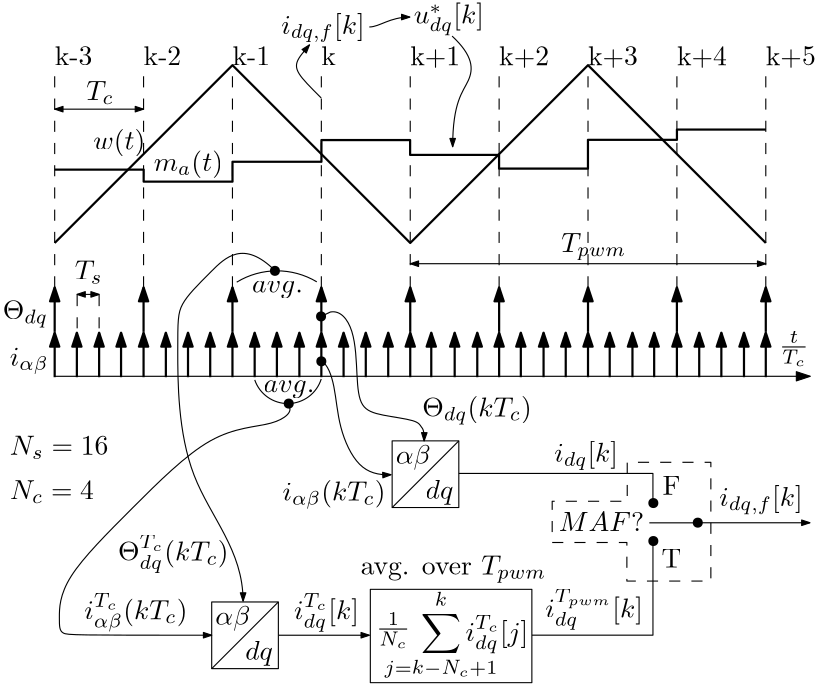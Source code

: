 <?xml version="1.0"?>
<!DOCTYPE ipe SYSTEM "ipe.dtd">
<ipe version="70215" creator="Ipe 7.2.15">
<info created="D:20210110164810" modified="D:20210530134756"/>
<ipestyle name="basic">
<symbol name="arrow/arc(spx)">
<path stroke="sym-stroke" fill="sym-stroke" pen="sym-pen">
0 0 m
-1 0.333 l
-1 -0.333 l
0 0 l
0 0 l
0 0 l
0 0 l
h
</path>
</symbol>
<symbol name="arrow/farc(spx)">
<path stroke="sym-stroke" fill="white" pen="sym-pen">
0 0 m
-1 0.333 l
-1 -0.333 l
0 0 l
0 0 l
0 0 l
0 0 l
h
</path>
</symbol>
<symbol name="arrow/ptarc(spx)">
<path stroke="sym-stroke" fill="sym-stroke" pen="sym-pen">
0 0 m
-1 0.333 l
-0.8 0 l
-1 -0.333 l
0 0 l
0 0 l
0 0 l
0 0 l
h
</path>
</symbol>
<symbol name="arrow/fptarc(spx)">
<path stroke="sym-stroke" fill="white" pen="sym-pen">
0 0 m
-1 0.333 l
-0.8 0 l
-1 -0.333 l
0 0 l
0 0 l
0 0 l
0 0 l
h
</path>
</symbol>
<symbol name="mark/circle(sx)" transformations="translations">
<path fill="sym-stroke">
0.6 0 0 0.6 0 0 e
0.4 0 0 0.4 0 0 e
</path>
</symbol>
<symbol name="mark/disk(sx)" transformations="translations">
<path fill="sym-stroke">
0.6 0 0 0.6 0 0 e
</path>
</symbol>
<symbol name="mark/fdisk(sfx)" transformations="translations">
<group>
<path fill="sym-fill">
0.5 0 0 0.5 0 0 e
</path>
<path fill="sym-stroke" fillrule="eofill">
0.6 0 0 0.6 0 0 e
0.4 0 0 0.4 0 0 e
</path>
</group>
</symbol>
<symbol name="mark/box(sx)" transformations="translations">
<path fill="sym-stroke" fillrule="eofill">
-0.6 -0.6 m
0.6 -0.6 l
0.6 0.6 l
-0.6 0.6 l
-0.6 -0.6 l
-0.6 -0.6 l
-0.6 -0.6 l
-0.6 -0.6 l
h
-0.4 -0.4 m
0.4 -0.4 l
0.4 0.4 l
-0.4 0.4 l
-0.4 -0.4 l
-0.4 -0.4 l
-0.4 -0.4 l
-0.4 -0.4 l
h
</path>
</symbol>
<symbol name="mark/square(sx)" transformations="translations">
<path fill="sym-stroke">
-0.6 -0.6 m
0.6 -0.6 l
0.6 0.6 l
-0.6 0.6 l
-0.6 -0.6 l
-0.6 -0.6 l
-0.6 -0.6 l
-0.6 -0.6 l
h
</path>
</symbol>
<symbol name="mark/fsquare(sfx)" transformations="translations">
<group>
<path fill="sym-fill">
-0.5 -0.5 m
0.5 -0.5 l
0.5 0.5 l
-0.5 0.5 l
-0.5 -0.5 l
-0.5 -0.5 l
-0.5 -0.5 l
-0.5 -0.5 l
h
</path>
<path fill="sym-stroke" fillrule="eofill">
-0.6 -0.6 m
0.6 -0.6 l
0.6 0.6 l
-0.6 0.6 l
-0.6 -0.6 l
-0.6 -0.6 l
-0.6 -0.6 l
-0.6 -0.6 l
h
-0.4 -0.4 m
0.4 -0.4 l
0.4 0.4 l
-0.4 0.4 l
-0.4 -0.4 l
-0.4 -0.4 l
-0.4 -0.4 l
-0.4 -0.4 l
h
</path>
</group>
</symbol>
<symbol name="mark/cross(sx)" transformations="translations">
<group>
<path fill="sym-stroke">
-0.43 -0.57 m
0.57 0.43 l
0.43 0.57 l
-0.57 -0.43 l
-0.43 -0.57 l
-0.43 -0.57 l
-0.43 -0.57 l
-0.43 -0.57 l
h
</path>
<path fill="sym-stroke">
-0.43 0.57 m
0.57 -0.43 l
0.43 -0.57 l
-0.57 0.43 l
-0.43 0.57 l
-0.43 0.57 l
-0.43 0.57 l
-0.43 0.57 l
h
</path>
</group>
</symbol>
<symbol name="arrow/fnormal(spx)">
<path stroke="sym-stroke" fill="white" pen="sym-pen">
0 0 m
-1 0.333 l
-1 -0.333 l
0 0 l
0 0 l
0 0 l
0 0 l
h
</path>
</symbol>
<symbol name="arrow/pointed(spx)">
<path stroke="sym-stroke" fill="sym-stroke" pen="sym-pen">
0 0 m
-1 0.333 l
-0.8 0 l
-1 -0.333 l
0 0 l
0 0 l
0 0 l
0 0 l
h
</path>
</symbol>
<symbol name="arrow/fpointed(spx)">
<path stroke="sym-stroke" fill="white" pen="sym-pen">
0 0 m
-1 0.333 l
-0.8 0 l
-1 -0.333 l
0 0 l
0 0 l
0 0 l
0 0 l
h
</path>
</symbol>
<symbol name="arrow/linear(spx)">
<path stroke="sym-stroke" pen="sym-pen">
-1 0.333 m
0 0 l
-1 -0.333 l
</path>
</symbol>
<symbol name="arrow/fdouble(spx)">
<path stroke="sym-stroke" fill="white" pen="sym-pen">
0 0 m
-1 0.333 l
-1 -0.333 l
0 0 l
0 0 l
0 0 l
0 0 l
h
-1 0 m
-2 0.333 l
-2 -0.333 l
-1 0 l
-1 0 l
-1 0 l
-1 0 l
h
</path>
</symbol>
<symbol name="arrow/double(spx)">
<path stroke="sym-stroke" fill="sym-stroke" pen="sym-pen">
0 0 m
-1 0.333 l
-1 -0.333 l
0 0 l
0 0 l
0 0 l
0 0 l
h
-1 0 m
-2 0.333 l
-2 -0.333 l
-1 0 l
-1 0 l
-1 0 l
-1 0 l
h
</path>
</symbol>
<pen name="heavier" value="0.8"/>
<pen name="fat" value="1.2"/>
<pen name="ultrafat" value="2"/>
<symbolsize name="large" value="5"/>
<symbolsize name="small" value="2"/>
<symbolsize name="tiny" value="1.1"/>
<arrowsize name="large" value="10"/>
<arrowsize name="small" value="5"/>
<arrowsize name="tiny" value="3"/>
<color name="red" value="1 0 0"/>
<color name="green" value="0 1 0"/>
<color name="blue" value="0 0 1"/>
<color name="yellow" value="1 1 0"/>
<color name="orange" value="1 0.647 0"/>
<color name="gold" value="1 0.843 0"/>
<color name="purple" value="0.627 0.125 0.941"/>
<color name="gray" value="0.745"/>
<color name="brown" value="0.647 0.165 0.165"/>
<color name="navy" value="0 0 0.502"/>
<color name="pink" value="1 0.753 0.796"/>
<color name="seagreen" value="0.18 0.545 0.341"/>
<color name="turquoise" value="0.251 0.878 0.816"/>
<color name="violet" value="0.933 0.51 0.933"/>
<color name="darkblue" value="0 0 0.545"/>
<color name="darkcyan" value="0 0.545 0.545"/>
<color name="darkgray" value="0.663"/>
<color name="darkgreen" value="0 0.392 0"/>
<color name="darkmagenta" value="0.545 0 0.545"/>
<color name="darkorange" value="1 0.549 0"/>
<color name="darkred" value="0.545 0 0"/>
<color name="lightblue" value="0.678 0.847 0.902"/>
<color name="lightcyan" value="0.878 1 1"/>
<color name="lightgray" value="0.827"/>
<color name="lightgreen" value="0.565 0.933 0.565"/>
<color name="lightyellow" value="1 1 0.878"/>
<dashstyle name="dashed" value="[4] 0"/>
<dashstyle name="dotted" value="[1 3] 0"/>
<dashstyle name="dash dotted" value="[4 2 1 2] 0"/>
<dashstyle name="dash dot dotted" value="[4 2 1 2 1 2] 0"/>
<textsize name="large" value="\large"/>
<textsize name="small" value="\small"/>
<textsize name="tiny" value="\tiny"/>
<textsize name="Large" value="\Large"/>
<textsize name="LARGE" value="\LARGE"/>
<textsize name="huge" value="\huge"/>
<textsize name="Huge" value="\Huge"/>
<textsize name="footnote" value="\footnotesize"/>
<textstyle name="center" begin="\begin{center}" end="\end{center}"/>
<textstyle name="itemize" begin="\begin{itemize}" end="\end{itemize}"/>
<textstyle name="item" begin="\begin{itemize}\item{}" end="\end{itemize}"/>
<gridsize name="4 pts" value="4"/>
<gridsize name="8 pts (~3 mm)" value="8"/>
<gridsize name="16 pts (~6 mm)" value="16"/>
<gridsize name="32 pts (~12 mm)" value="32"/>
<gridsize name="10 pts (~3.5 mm)" value="10"/>
<gridsize name="20 pts (~7 mm)" value="20"/>
<gridsize name="14 pts (~5 mm)" value="14"/>
<gridsize name="28 pts (~10 mm)" value="28"/>
<gridsize name="56 pts (~20 mm)" value="56"/>
<anglesize name="90 deg" value="90"/>
<anglesize name="60 deg" value="60"/>
<anglesize name="45 deg" value="45"/>
<anglesize name="30 deg" value="30"/>
<anglesize name="22.5 deg" value="22.5"/>
<opacity name="10%" value="0.1"/>
<opacity name="30%" value="0.3"/>
<opacity name="50%" value="0.5"/>
<opacity name="75%" value="0.75"/>
<tiling name="falling" angle="-60" step="4" width="1"/>
<tiling name="rising" angle="30" step="4" width="1"/>
</ipestyle>
<page>
<layer name="alpha"/>
<view layers="alpha" active="alpha"/>
<group layer="alpha" clip="32 800 m
32 544 l
352 544 l
352 800 l
32 800 l
h
">
<path stroke="black" pen="heavier">
64 704 m
128 768 l
192 704 l
256 768 l
320 704 l
</path>
<path matrix="-0.899998 -0.00186829 0.00186829 -0.899998 358.611 1323.22" stroke="black">
223.953 703.119 m
30.9468 0 0 30.9468 239.925 729.626 255.99 703.175 a
</path>
<path matrix="1 0 0 0.5 0 303.679" stroke="black" pen="heavier" arrow="normal/small">
64 704 m
64 736 l
</path>
<path matrix="1 0 0 1 16 -2.74418" stroke="black" dash="dashed">
64 688 m
64 672 l
64 672 l
</path>
<path matrix="1 0 0 1 8.03337 10.5735" stroke="black" arrow="normal/tiny" rarrow="normal/tiny">
63.9819 674.905 m
72.0124 674.905 l
</path>
<text matrix="1 0 0 1 -6.88805 -67.158" transformations="translations" pos="78.0752 758.002" stroke="black" type="label" width="10.08" height="6.812" depth="1.49" valign="baseline" style="math">T_s</text>
<path matrix="1 0 0 1 8.09054 -2.7444" stroke="black" dash="dashed">
64 688 m
64 672 l
64 672 l
</path>
<text matrix="1 0 0 1 -32.7594 -81.48" transformations="translations" pos="78.0752 758.002" stroke="black" type="label" width="16.296" height="6.808" depth="2.85" valign="baseline" style="math">\Theta_{dq}</text>
<text matrix="1 0 0 1 -30.2594 -98.2463" transformations="translations" pos="78.0752 758.002" stroke="black" type="label" width="13.986" height="6.571" depth="2.85" valign="baseline" style="math">i_{\alpha \beta}</text>
<text matrix="1 0 0 1 -0.175082 -20.3458" transformations="translations" pos="78.0752 758.002" stroke="black" type="label" width="18.747" height="7.473" depth="2.49" valign="baseline" style="math">w(t)</text>
<text matrix="1 0 0 1 21.5679 -28.0687" transformations="translations" pos="78.0752 758.002" stroke="black" type="label" width="24.913" height="7.473" depth="2.49" valign="baseline" style="math">m_a (t)</text>
<text matrix="1 0 0 1 8.68727 -168.337" transformations="translations" pos="78.0752 758.002" stroke="black" type="label" width="39.815" height="9.195" depth="4.36" valign="baseline" style="math">\Theta_{dq}^{T_c} (k T_c)</text>
<text matrix="1 0 0 1 -3.41309 -189.424" transformations="translations" pos="78.0752 758.002" stroke="black" type="label" width="37.115" height="9.195" depth="4.36" valign="baseline" style="math">i_{\alpha \beta}^{T_c}  (k T_c)</text>
<group matrix="1 0 0 1 -151.149 -61.009">
<path matrix="0.5 0 0 0.5 135.676 315.764" stroke="black">
272 640 m
272 592 l
320 592 l
320 640 l
272 640 l
272 640 l
272 640 l
h
</path>
<path matrix="0.5 0 0 0.5 135.676 315.764" stroke="black">
272 592 m
320 640 l
</path>
<text matrix="0.5 0 0 0.5 233.962 248.542" transformations="translations" pos="78.0752 758.002" stroke="black" type="label" width="12.571" height="6.926" depth="1.93" valign="baseline" style="math">\alpha \beta</text>
<text matrix="0.5 0 0 0.5 244.675 235.934" transformations="translations" pos="78.0752 758.002" stroke="black" type="label" width="9.99" height="6.926" depth="1.93" valign="baseline" style="math">dq</text>
</group>
<path matrix="1.25881 0 0 0.729979 -225.315 108.874" stroke="black" arrow="normal/tiny">
293.922 621.808 m
319.833 621.808 l
</path>
<path stroke="black" dash="dashed">
64 688 m
64 768 l
</path>
<path matrix="1 0 0 1 32 0" stroke="black" dash="dashed">
64 688 m
64 768 l
</path>
<path matrix="1 0 0 1 64 0" stroke="black" dash="dashed">
64 688 m
64 768 l
</path>
<path matrix="1 0 0 1 96 0" stroke="black" dash="dashed">
64 688 m
64 768 l
</path>
<path matrix="1 0 0 1 128 0" stroke="black" dash="dashed">
64 688 m
64 768 l
</path>
<path matrix="1 0 0 1 160 0" stroke="black" dash="dashed">
64 688 m
64 768 l
</path>
<path matrix="1 0 0 1 192 0" stroke="black" dash="dashed">
64 688 m
64 768 l
</path>
<path matrix="1 0 0 1 224 0" stroke="black" dash="dashed">
64 688 m
64 768 l
</path>
<path matrix="1 0 0 1 256 0" stroke="black" dash="dashed">
64 688 m
64 768 l
</path>
<path matrix="1.0625 0 0 1 -4 -48" stroke="black" arrow="normal/small">
64 704 m
320 704 l
</path>
<group matrix="1 0 0 1 0 -15.8302">
<path matrix="1 0 0 1 0 16" stroke="black" arrow="normal/tiny" rarrow="normal/tiny">
64 752 m
96 752 l
</path>
<text matrix="1 0 0 1 -2.70399 13.296" transformations="translations" pos="78.0752 758.002" stroke="black" type="label" width="9.88" height="6.812" depth="1.49" valign="baseline" style="math">T_c</text>
</group>
<text matrix="1 0 0 1 246.616 -93.9327" transformations="translations" pos="78.0752 758.002" stroke="black" type="label" width="10.83" height="8.214" depth="4.43" valign="baseline" style="math">\frac{t}{T_c}</text>
<text transformations="translations" pos="96 768" stroke="black" type="label" width="13.56" height="6.918" depth="0" valign="baseline">k-2</text>
<text matrix="1 0 0 1 -32 0" transformations="translations" pos="96 768" stroke="black" type="label" width="13.56" height="6.918" depth="0" valign="baseline">k-3</text>
<text matrix="1 0 0 1 96 0" transformations="translations" pos="96 768" stroke="black" type="label" width="17.988" height="6.919" depth="0.83" valign="baseline">k+1</text>
<text matrix="1 0 0 1 64 0" transformations="translations" pos="96 768" stroke="black" type="label" width="8.579" height="6.918" depth="0" valign="baseline">k
</text>
<text matrix="1 0 0 1 160 0" transformations="translations" pos="96 768" stroke="black" type="label" width="17.988" height="6.919" depth="0.83" valign="baseline">k+3</text>
<text matrix="1 0 0 1 192 0" transformations="translations" pos="96 768" stroke="black" type="label" width="17.988" height="6.919" depth="0.83" valign="baseline">k+4</text>
<text matrix="1 0 0 1 224 0" transformations="translations" pos="96 768" stroke="black" type="label" width="17.988" height="6.919" depth="0.83" valign="baseline">k+5</text>
<text matrix="1 0 0 1 128 0" transformations="translations" pos="96 768" stroke="black" type="label" width="17.988" height="6.919" depth="0.83" valign="baseline">k+2</text>
<text matrix="1 0 0 1 32 0" transformations="translations" pos="96 768" stroke="black" type="label" width="13.56" height="6.918" depth="0" valign="baseline">k-1</text>
<text matrix="1 0 0 1 162.548 -188.834" transformations="translations" pos="78.0752 758.002" stroke="black" type="label" width="35.131" height="10.163" depth="4.36" valign="baseline" style="math">i_{dq}^{T_{pwm}} [k]</text>
<path stroke="black" pen="heavier">
63.9983 730.402 m
96.0354 730.402 l
96.0354 726.074 l
128.016 726.074 l
128.016 733.229 l
160.032 733.229 l
160.032 741.042 l
191.957 741.042 l
191.957 735.702 l
223.981 735.702 l
223.981 730.766 l
255.98 730.766 l
255.98 741.127 l
288.013 741.127 l
288.013 744.821 l
320.023 744.821 l
</path>
<path matrix="4 0 0 1 -64 -55.4739" stroke="black" arrow="normal/tiny" rarrow="normal/tiny">
64 752 m
96 752 l
</path>
<text matrix="1 0 0 1 168.272 -57.2606" transformations="translations" pos="78.0752 758.002" stroke="black" type="label" width="23.448" height="6.808" depth="2.85" valign="baseline" style="math">T_{pwm}</text>
<text matrix="1 0 0 1 67.4525 21.2596" transformations="translations" pos="78.0752 758.002" stroke="black" type="label" width="30.047" height="7.472" depth="2.85" valign="baseline" style="math">i_{dq,f} [k]</text>
<text matrix="1 0 0 1 -11.8692 -13.6997" transformations="translations" pos="146.942 699.852" stroke="black" type="label" width="18.329" height="4.297" depth="1.93" valign="baseline" style="math">avg.</text>
<text matrix="1 0 0 1 -7.72325 -49.5904" transformations="translations" pos="146.942 699.852" stroke="black" type="label" width="18.329" height="4.297" depth="1.93" valign="baseline" style="math">avg.</text>
<path stroke="black">
136.022 654.703 m
12.5895 0 0 12.5895 147.937 658.766 159.959 655.028 a
</path>
<path stroke="black">
159.951 756.197 m
155.812 760.335
150.741 765.407
150.741 770.072
155.427 774.758
155.244 774.758 c
</path>
<path stroke="black" arrow="normal/tiny">
153.539 772.688 m
155.735 775.325 l
</path>
<path stroke="black" arrow="normal/tiny">
177.27 781.754 m
181.002 781.754
184.572 785.324
191.875 785.324 c
</path>
<text matrix="1 0 0 1 115.165 24.9926" transformations="translations" pos="78.0752 758.002" stroke="black" type="label" width="25.285" height="7.47" depth="4.18" valign="baseline" style="math">u^*_{dq} [k]</text>
<path matrix="1.18238 0 0 1.10223 -39.1687 -79.5869" stroke="black" arrow="normal/tiny">
208.26 778.477 m
214.765 771.972
214.765 763.412
208.431 757.078
208.431 742.322 c
</path>
<text matrix="1 0 0 1 -30.2594 -130.246" transformations="translations" pos="78.0752 758.002" stroke="black" type="label" width="35.509" height="6.812" depth="1.49" valign="baseline" style="math">N_s = 16</text>
<text matrix="1 0 0 1 -30.2594 -146.246" transformations="translations" pos="78.0752 758.002" stroke="black" type="label" width="30.328" height="6.812" depth="1.49" valign="baseline" style="math">N_c = 4</text>
<group>
<path matrix="1 0 0 0.5 0 320" stroke="black" pen="heavier" arrow="normal/small">
64 704 m
64 736 l
</path>
<path matrix="1 0 0 0.5 32 320" stroke="black" pen="heavier" arrow="normal/small">
64 704 m
64 736 l
</path>
<path matrix="1 0 0 0.5 64 320" stroke="black" pen="heavier" arrow="normal/small">
64 704 m
64 736 l
</path>
<path matrix="1 0 0 0.5 96 320" stroke="black" pen="heavier" arrow="normal/small">
64 704 m
64 736 l
</path>
<path matrix="1 0 0 0.5 128 320" stroke="black" pen="heavier" arrow="normal/small">
64 704 m
64 736 l
</path>
<path matrix="1 0 0 0.5 160 320" stroke="black" pen="heavier" arrow="normal/small">
64 704 m
64 736 l
</path>
<path matrix="1 0 0 0.5 192 320" stroke="black" pen="heavier" arrow="normal/small">
64 704 m
64 736 l
</path>
<path matrix="1 0 0 0.5 224 320" stroke="black" pen="heavier" arrow="normal/small">
64 704 m
64 736 l
</path>
<path matrix="1 0 0 0.5 256 320" stroke="black" pen="heavier" arrow="normal/small">
64 704 m
64 736 l
</path>
<path matrix="1 0 0 0.5 32 303.679" stroke="black" pen="heavier" arrow="normal/small">
64 704 m
64 736 l
</path>
<path matrix="1 0 0 0.5 48 303.679" stroke="black" pen="heavier" arrow="normal/small">
64 704 m
64 736 l
</path>
<path matrix="1 0 0 0.5 64 303.679" stroke="black" pen="heavier" arrow="normal/small">
64 704 m
64 736 l
</path>
<path matrix="1 0 0 0.5 80 303.679" stroke="black" pen="heavier" arrow="normal/small">
64 704 m
64 736 l
</path>
<path matrix="1 0 0 0.5 96 303.679" stroke="black" pen="heavier" arrow="normal/small">
64 704 m
64 736 l
</path>
<path matrix="1 0 0 0.5 112 303.679" stroke="black" pen="heavier" arrow="normal/small">
64 704 m
64 736 l
</path>
<path matrix="1 0 0 0.5 128 303.679" stroke="black" pen="heavier" arrow="normal/small">
64 704 m
64 736 l
</path>
<path matrix="1 0 0 0.5 144 303.679" stroke="black" pen="heavier" arrow="normal/small">
64 704 m
64 736 l
</path>
<path matrix="1 0 0 0.5 160 303.679" stroke="black" pen="heavier" arrow="normal/small">
64 704 m
64 736 l
</path>
<path matrix="1 0 0 0.5 176 303.679" stroke="black" pen="heavier" arrow="normal/small">
64 704 m
64 736 l
</path>
<path matrix="1 0 0 0.5 192 303.679" stroke="black" pen="heavier" arrow="normal/small">
64 704 m
64 736 l
</path>
<path matrix="1 0 0 0.5 208 303.679" stroke="black" pen="heavier" arrow="normal/small">
64 704 m
64 736 l
</path>
<path matrix="1 0 0 0.5 224 303.679" stroke="black" pen="heavier" arrow="normal/small">
64 704 m
64 736 l
</path>
<path matrix="1 0 0 0.5 240 303.679" stroke="black" pen="heavier" arrow="normal/small">
64 704 m
64 736 l
</path>
<path matrix="1 0 0 0.5 256 303.679" stroke="black" pen="heavier" arrow="normal/small">
64 704 m
64 736 l
</path>
<path matrix="1 0 0 0.5 16 303.679" stroke="black" pen="heavier" arrow="normal/small">
64 704 m
64 736 l
</path>
<path matrix="1 0 0 0.5 7.98949 303.678" stroke="black" pen="heavier" arrow="normal/small">
64 704 m
64 736 l
</path>
<path matrix="1 0 0 0.5 23.8956 303.679" stroke="black" pen="heavier" arrow="normal/small">
64 704 m
64 736 l
</path>
<path matrix="1 0 0 0.5 40.0266 303.678" stroke="black" pen="heavier" arrow="normal/small">
64 704 m
64 736 l
</path>
<path matrix="1 0 0 0.5 55.9885 303.679" stroke="black" pen="heavier" arrow="normal/small">
64 704 m
64 736 l
</path>
<path matrix="1 0 0 0.5 71.9964 303.678" stroke="black" pen="heavier" arrow="normal/small">
64 704 m
64 736 l
</path>
<path matrix="1 0 0 0.5 88.0903 303.679" stroke="black" pen="heavier" arrow="normal/small">
64 704 m
64 736 l
</path>
<path matrix="1 0 0 0.5 104.008 303.679" stroke="black" pen="heavier" arrow="normal/small">
64 704 m
64 736 l
</path>
<path matrix="1 0 0 0.5 120.072 303.679" stroke="black" pen="heavier" arrow="normal/small">
64 704 m
64 736 l
</path>
<path matrix="1 0 0 0.5 135.571 303.679" stroke="black" pen="heavier" arrow="normal/small">
64 704 m
64 736 l
</path>
<path matrix="1 0 0 0.5 152.133 303.678" stroke="black" pen="heavier" arrow="normal/small">
64 704 m
64 736 l
</path>
<path matrix="1 0 0 0.5 167.813 303.679" stroke="black" pen="heavier" arrow="normal/small">
64 704 m
64 736 l
</path>
<path matrix="1 0 0 0.5 183.982 303.678" stroke="black" pen="heavier" arrow="normal/small">
64 704 m
64 736 l
</path>
<path matrix="1 0 0 0.5 199.813 303.679" stroke="black" pen="heavier" arrow="normal/small">
64 704 m
64 736 l
</path>
<path matrix="1 0 0 0.5 215.813 303.678" stroke="black" pen="heavier" arrow="normal/small">
64 704 m
64 736 l
</path>
<path matrix="1 0 0 0.5 232.032 303.678" stroke="black" pen="heavier" arrow="normal/small">
64 704 m
64 736 l
</path>
<path matrix="1 0 0 0.5 248.15 303.679" stroke="black" pen="heavier" arrow="normal/small">
64 704 m
64 736 l
</path>
</group>
<use name="mark/disk(sx)" pos="159.893 677.55" size="normal" stroke="black"/>
<use matrix="1 0 0 1 0.113943 0" name="mark/disk(sx)" pos="159.878 661.382" size="normal" stroke="black"/>
<group matrix="1 0 0 1 -86.1882 -3.01435">
<path matrix="0.5 0 0 0.5 135.676 315.764" stroke="black">
272 640 m
272 592 l
320 592 l
320 640 l
272 640 l
272 640 l
272 640 l
272 640 l
h
</path>
<path matrix="0.5 0 0 0.5 135.676 315.764" stroke="black">
272 592 m
320 640 l
</path>
<text matrix="0.5 0 0 0.5 233.962 248.542" transformations="translations" pos="78.0752 758.002" stroke="black" type="label" width="12.571" height="6.926" depth="1.93" valign="baseline" style="math">\alpha \beta</text>
<text matrix="0.5 0 0 0.5 244.675 235.934" transformations="translations" pos="78.0752 758.002" stroke="black" type="label" width="9.99" height="6.926" depth="1.93" valign="baseline" style="math">dq</text>
</group>
<text matrix="1 0 0 1 67.9156 -146.732" transformations="translations" pos="78.0752 758.002" stroke="black" type="label" width="37.115" height="7.472" depth="2.85" valign="baseline" style="math">i_{\alpha \beta} (kT_c)</text>
<text matrix="1 0 0 1 118.276 -116.451" transformations="translations" pos="78.0752 758.002" stroke="black" type="label" width="39.425" height="7.472" depth="2.85" valign="baseline" style="math">\Theta_{dq}  (kT_c)</text>
<path matrix="0.767086 0 0 1.24405 40.4792 -164.056" stroke="black" arrow="normal/tiny">
160.089 677.781 m
164.622 678.308
171.79 673.458
172.423 658.489
173.793 649.845
183.492 647.842
201.412 646.472
202.467 644.364
204.153 643.731
204.048 640.463 c
</path>
<path stroke="black">
159.932 677.57 m
163.353 679.192 l
</path>
<path stroke="black" arrow="normal/tiny">
160.037 661.497 m
162.228 660.28
165.068 652.896
166.029 637.675
173.084 622.261
180.464 620.364
185.102 620.574 c
</path>
<text matrix="1 0 0 1 165.726 -132.778" transformations="translations" pos="78.0752 758.002" stroke="black" type="label" width="23.014" height="7.472" depth="2.85" valign="baseline" style="math">i_{dq} [k]</text>
<text matrix="1 0 0 1 95.98 -173.367" transformations="translations" pos="78.0752 758.002" stroke="black" type="label" width="66.924" height="6.808" depth="2.85" valign="baseline">avg. over $T_{pwm}$</text>
<text matrix="1 0 0 1 72.038 -189.51" transformations="translations" pos="78.0752 758.002" stroke="black" type="label" width="23.404" height="9.195" depth="4.36" valign="baseline" style="math">i_{dq}^{T_c} [k]</text>
<path stroke="black" rarrow="normal/tiny">
131.828 575.047 m
131.828 593.398
108.309 616.918
108.309 672.974
108.309 681.682
118.77 692.144
131.983 705.356
143.345 693.994 c
</path>
<text matrix="1 0 0 1 225.192 -148.735" transformations="translations" pos="78.0752 758.002" stroke="black" type="label" width="30.047" height="7.472" depth="2.85" valign="baseline" style="math">i_{dq,f} [k]</text>
<text matrix="1 0 0 1 167.37 -157.689" transformations="translations" pos="78.0752 758.002" stroke="black" type="label" width="30.718" height="6.918" depth="0" valign="baseline" style="math">MAF?</text>
<use matrix="1 0 0 1 23.5163 18.3646" name="mark/disk(sx)" pos="256 592" size="normal" stroke="black"/>
<use matrix="1 0 0 1 23.5163 20.6928" name="mark/disk(sx)" pos="256 576" size="normal" stroke="black"/>
<use matrix="1 0 0 1 23.5163 27.3068" name="mark/disk(sx)" pos="272 576" size="normal" stroke="black"/>
<path matrix="0.846831 0 0 -13.4537 65.3989 8448.26" stroke="black" arrow="normal/tiny">
273.441 583.11 m
319.438 583.11 l
</path>
<text matrix="1 0 0 1 22.1976 13.1605" transformations="translations" pos="260.589 600.155" stroke="black" type="label" width="6.503" height="6.808" depth="0" valign="baseline">F</text>
<text matrix="1 0 0 1 21.8343 -13.0051" transformations="translations" pos="260.589 600.155" stroke="black" type="label" width="7.195" height="6.808" depth="0" valign="baseline">T</text>
<path matrix="1 0 0 1 22.0798 18.3646" stroke="black">
272.061 584.874 m
255.994 584.874 l
</path>
<path matrix="0.939422 0 0 1.00374 14.7266 -2.33908" stroke="black" dash="dashed">
243.103 596.275 m
271.725 596.275 l
271.725 582.443 l
303.909 582.443 l
303.909 625.035 l
271.862 625.035 l
271.862 611.066 l
243.103 611.066 l
243.103 596.412 l
</path>
<path matrix="0.985274 0 0 1 3.47274 0" stroke="black">
235.827 562.804 m
280.03 562.804 l
280.03 596.467 l
</path>
<path stroke="black">
209.496 621.028 m
279.369 621.028 l
279.369 610.571 l
</path>
<use name="mark/disk(sx)" pos="143.29 693.957" size="normal" stroke="black"/>
<use name="mark/disk(sx)" pos="148.262 646.174" size="normal" stroke="black"/>
<text matrix="1 0 0 1 133.849 -197.297" transformations="translations" pos="78.0752 758.002" stroke="black" type="label" width="22.577" height="9.195" depth="4.36" valign="baseline" style="math">i_{dq}^{T_c} [j]</text>
<text matrix="1 0 0 1 101.57 -195.489" transformations="translations" pos="78.0752 758.002" stroke="black" type="label" width="12.435" height="8.419" depth="4.43" valign="baseline" style="math">\frac{1}{N_c}</text>
<text matrix="1 0 0 1 104.691 -197.064" transformations="translations" pos="78.0752 758.002" stroke="black" type="label" width="43.898" height="18.278" depth="14.35" valign="baseline">$\displaystyle \sum_{j=k-N_c+1}^k  $
</text>
<path matrix="1.21149 0 0 1.05 119.484 -42.2928" stroke="black">
48 592 m
48 560 l
96 560 l
96 592 l
48 592 l
48 592 l
h
</path>
<path stroke="black" rarrow="normal/tiny">
120.543 562.788 m
71.451 562.788
65.6898 562.788
65.6898 567.494
65.6898 582.262
91.4138 607.986
121.115 637.688
144.21 637.688
149.999 643.476
148.14 645.335 c
</path>
</group>
</page>
</ipe>
